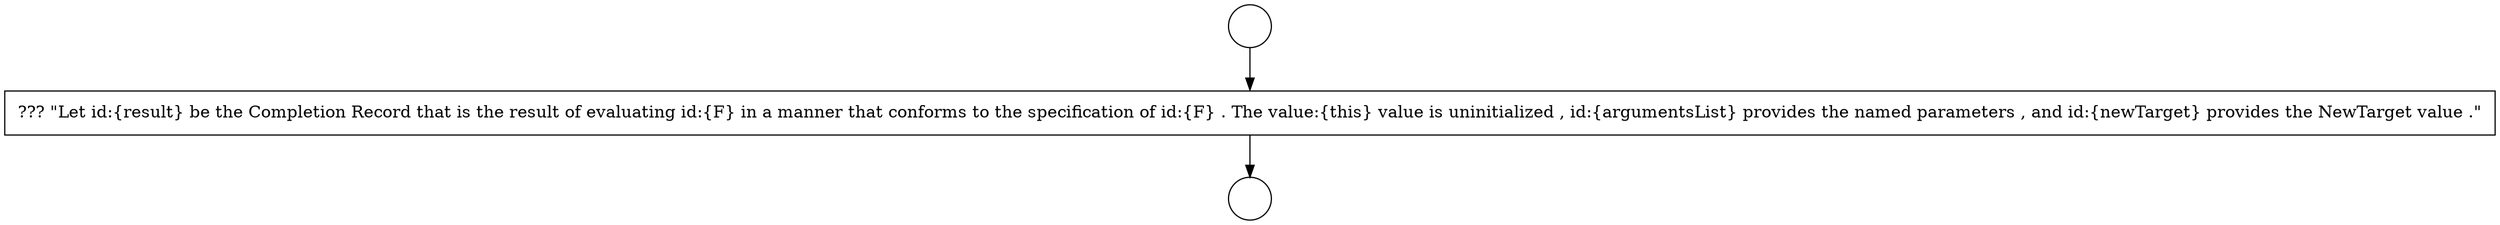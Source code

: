 digraph {
  node2525 [shape=circle label=" " color="black" fillcolor="white" style=filled]
  node2527 [shape=none, margin=0, label=<<font color="black">
    <table border="0" cellborder="1" cellspacing="0" cellpadding="10">
      <tr><td align="left">??? &quot;Let id:{result} be the Completion Record that is the result of evaluating id:{F} in a manner that conforms to the specification of id:{F} . The value:{this} value is uninitialized , id:{argumentsList} provides the named parameters , and id:{newTarget} provides the NewTarget value .&quot;</td></tr>
    </table>
  </font>> color="black" fillcolor="white" style=filled]
  node2526 [shape=circle label=" " color="black" fillcolor="white" style=filled]
  node2525 -> node2527 [ color="black"]
  node2527 -> node2526 [ color="black"]
}
